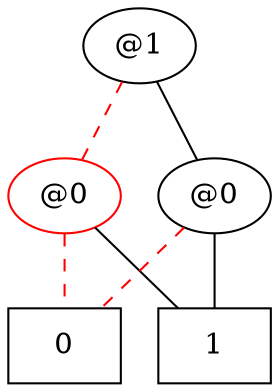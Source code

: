 graph BDD {
	"-1560438204313394375" [label="@1"]
	"-4499075771716060229" [label="@0",color=red]
	"-1560438204313394375" -- "-4499075771716060229" [style=dashed,color=red]
	"0" [shape=box]
	"-4499075771716060229" -- "0" [style=dashed,color=red]
	"1" [shape=box]
	"-4499075771716060229" -- "1" 
	"-1786681312931940090" [label="@0"]
	"-1560438204313394375" -- "-1786681312931940090" 
	"-1786681312931940090" -- "0" [style=dashed,color=red]
	"-1786681312931940090" -- "1" 
}
